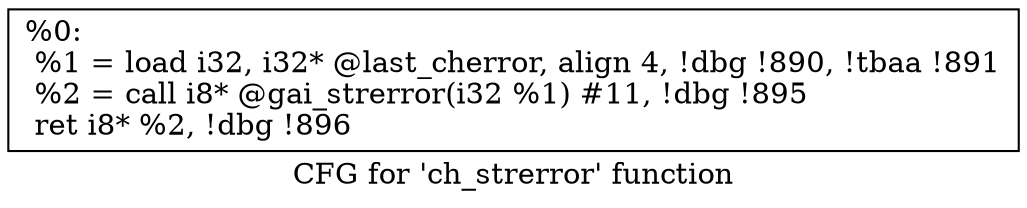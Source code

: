 digraph "CFG for 'ch_strerror' function" {
	label="CFG for 'ch_strerror' function";

	Node0x10c4850 [shape=record,label="{%0:\l  %1 = load i32, i32* @last_cherror, align 4, !dbg !890, !tbaa !891\l  %2 = call i8* @gai_strerror(i32 %1) #11, !dbg !895\l  ret i8* %2, !dbg !896\l}"];
}
